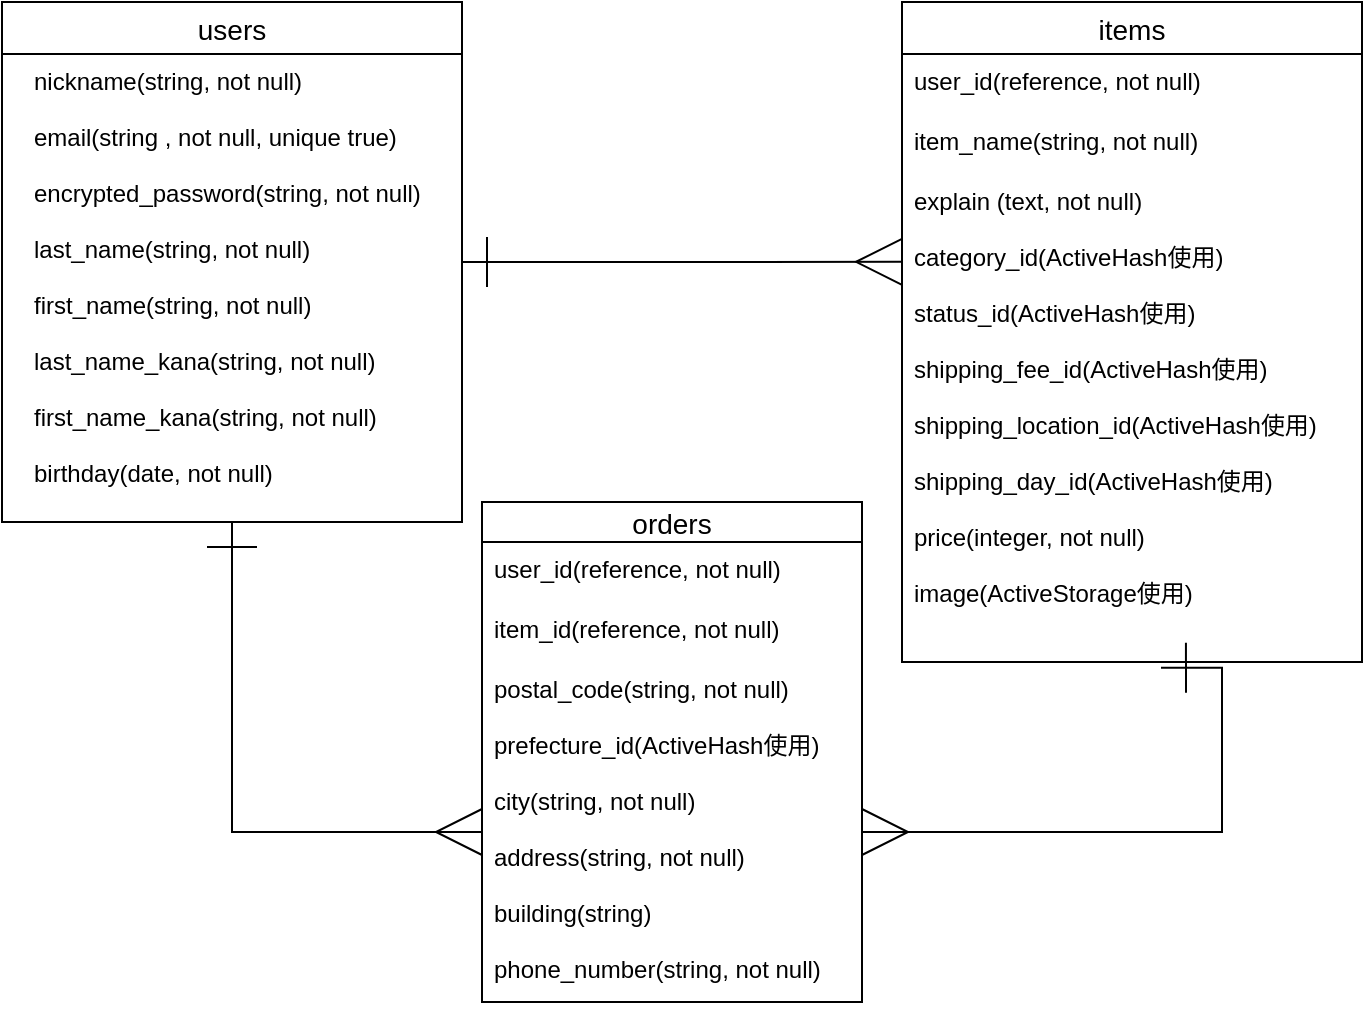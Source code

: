 <mxfile>
    <diagram id="ARdx1X4hui4LARI6hUSX" name="ページ1">
        <mxGraphModel dx="712" dy="511" grid="1" gridSize="10" guides="1" tooltips="1" connect="1" arrows="1" fold="1" page="1" pageScale="1" pageWidth="827" pageHeight="1169" math="0" shadow="0">
            <root>
                <mxCell id="0"/>
                <mxCell id="1" parent="0"/>
                <mxCell id="32" style="edgeStyle=orthogonalEdgeStyle;rounded=0;orthogonalLoop=1;jettySize=auto;html=1;startArrow=ERone;startFill=0;startSize=23;endArrow=ERmany;endFill=0;endSize=21;strokeWidth=1;" edge="1" parent="1" source="3" target="15">
                    <mxGeometry relative="1" as="geometry">
                        <mxPoint x="210" y="480" as="targetPoint"/>
                    </mxGeometry>
                </mxCell>
                <mxCell id="3" value="users" style="swimlane;fontStyle=0;childLayout=stackLayout;horizontal=1;startSize=26;horizontalStack=0;resizeParent=1;resizeParentMax=0;resizeLast=0;collapsible=1;marginBottom=0;align=center;fontSize=14;" vertex="1" parent="1">
                    <mxGeometry x="60" y="20" width="230" height="260" as="geometry"/>
                </mxCell>
                <mxCell id="33" style="edgeStyle=orthogonalEdgeStyle;rounded=0;orthogonalLoop=1;jettySize=auto;html=1;entryX=1;entryY=0.5;entryDx=0;entryDy=0;startArrow=ERone;startFill=0;startSize=23;endArrow=ERmany;endFill=0;endSize=21;strokeWidth=1;exitX=0.563;exitY=1.012;exitDx=0;exitDy=0;exitPerimeter=0;" edge="1" parent="1" source="11" target="15">
                    <mxGeometry relative="1" as="geometry">
                        <Array as="points">
                            <mxPoint x="670" y="435"/>
                        </Array>
                    </mxGeometry>
                </mxCell>
                <mxCell id="8" value="items" style="swimlane;fontStyle=0;childLayout=stackLayout;horizontal=1;startSize=26;horizontalStack=0;resizeParent=1;resizeParentMax=0;resizeLast=0;collapsible=1;marginBottom=0;align=center;fontSize=14;" vertex="1" parent="1">
                    <mxGeometry x="510" y="20" width="230" height="330" as="geometry"/>
                </mxCell>
                <mxCell id="9" value="user_id(reference, not null)&#10;" style="text;strokeColor=none;fillColor=none;spacingLeft=4;spacingRight=4;overflow=hidden;rotatable=0;points=[[0,0.5],[1,0.5]];portConstraint=eastwest;fontSize=12;" vertex="1" parent="8">
                    <mxGeometry y="26" width="230" height="30" as="geometry"/>
                </mxCell>
                <mxCell id="10" value="item_name(string, not null)&#10;" style="text;strokeColor=none;fillColor=none;spacingLeft=4;spacingRight=4;overflow=hidden;rotatable=0;points=[[0,0.5],[1,0.5]];portConstraint=eastwest;fontSize=12;" vertex="1" parent="8">
                    <mxGeometry y="56" width="230" height="30" as="geometry"/>
                </mxCell>
                <mxCell id="11" value="explain (text, not null)&#10;&#10;category_id(ActiveHash使用)&#10;&#10;status_id(ActiveHash使用)&#10;&#10;shipping_fee_id(ActiveHash使用)&#10;&#10;shipping_location_id(ActiveHash使用)&#10;&#10;shipping_day_id(ActiveHash使用)&#10;&#10;price(integer, not null)&#10;&#10;image(ActiveStorage使用)" style="text;strokeColor=none;fillColor=none;spacingLeft=4;spacingRight=4;overflow=hidden;rotatable=0;points=[[0,0.5],[1,0.5]];portConstraint=eastwest;fontSize=12;" vertex="1" parent="8">
                    <mxGeometry y="86" width="230" height="244" as="geometry"/>
                </mxCell>
                <mxCell id="12" value="orders" style="swimlane;fontStyle=0;childLayout=stackLayout;horizontal=1;startSize=20;horizontalStack=0;resizeParent=1;resizeParentMax=0;resizeLast=0;collapsible=1;marginBottom=0;align=center;fontSize=14;" vertex="1" parent="1">
                    <mxGeometry x="300" y="270" width="190" height="250" as="geometry"/>
                </mxCell>
                <mxCell id="13" value="user_id(reference, not null)" style="text;strokeColor=none;fillColor=none;spacingLeft=4;spacingRight=4;overflow=hidden;rotatable=0;points=[[0,0.5],[1,0.5]];portConstraint=eastwest;fontSize=12;" vertex="1" parent="12">
                    <mxGeometry y="20" width="190" height="30" as="geometry"/>
                </mxCell>
                <mxCell id="14" value="item_id(reference, not null)" style="text;strokeColor=none;fillColor=none;spacingLeft=4;spacingRight=4;overflow=hidden;rotatable=0;points=[[0,0.5],[1,0.5]];portConstraint=eastwest;fontSize=12;" vertex="1" parent="12">
                    <mxGeometry y="50" width="190" height="30" as="geometry"/>
                </mxCell>
                <mxCell id="15" value="postal_code(string, not null)&#10;&#10;prefecture_id(ActiveHash使用)&#10;&#10;city(string, not null)&#10;&#10;address(string, not null)&#10;&#10;building(string)&#10;&#10;phone_number(string, not null)" style="text;strokeColor=none;fillColor=none;spacingLeft=4;spacingRight=4;overflow=hidden;rotatable=0;points=[[0,0.5],[1,0.5]];portConstraint=eastwest;fontSize=12;" vertex="1" parent="12">
                    <mxGeometry y="80" width="190" height="170" as="geometry"/>
                </mxCell>
                <mxCell id="4" value="nickname(string, not null)&#10;&#10;email(string , not null, unique true)&#10;&#10;encrypted_password(string, not null)&#10;&#10;last_name(string, not null)&#10;&#10;first_name(string, not null)&#10;&#10;last_name_kana(string, not null)&#10;&#10;first_name_kana(string, not null)&#10;&#10;birthday(date, not null)" style="text;strokeColor=none;fillColor=none;spacingLeft=4;spacingRight=4;overflow=hidden;rotatable=0;points=[[0,0.5],[1,0.5]];portConstraint=eastwest;fontSize=12;" vertex="1" parent="1">
                    <mxGeometry x="70" y="46" width="220" height="234" as="geometry"/>
                </mxCell>
                <mxCell id="21" value="" style="edgeStyle=orthogonalEdgeStyle;fontSize=12;html=1;endArrow=ERmany;startArrow=ERone;exitX=1;exitY=0.5;exitDx=0;exitDy=0;endFill=0;strokeWidth=1;endSize=21;startFill=0;startSize=23;entryX=0;entryY=0.18;entryDx=0;entryDy=0;entryPerimeter=0;" edge="1" parent="1" source="3" target="11">
                    <mxGeometry width="100" height="100" relative="1" as="geometry">
                        <mxPoint x="480" y="250" as="sourcePoint"/>
                        <mxPoint x="530" y="151" as="targetPoint"/>
                    </mxGeometry>
                </mxCell>
            </root>
        </mxGraphModel>
    </diagram>
</mxfile>